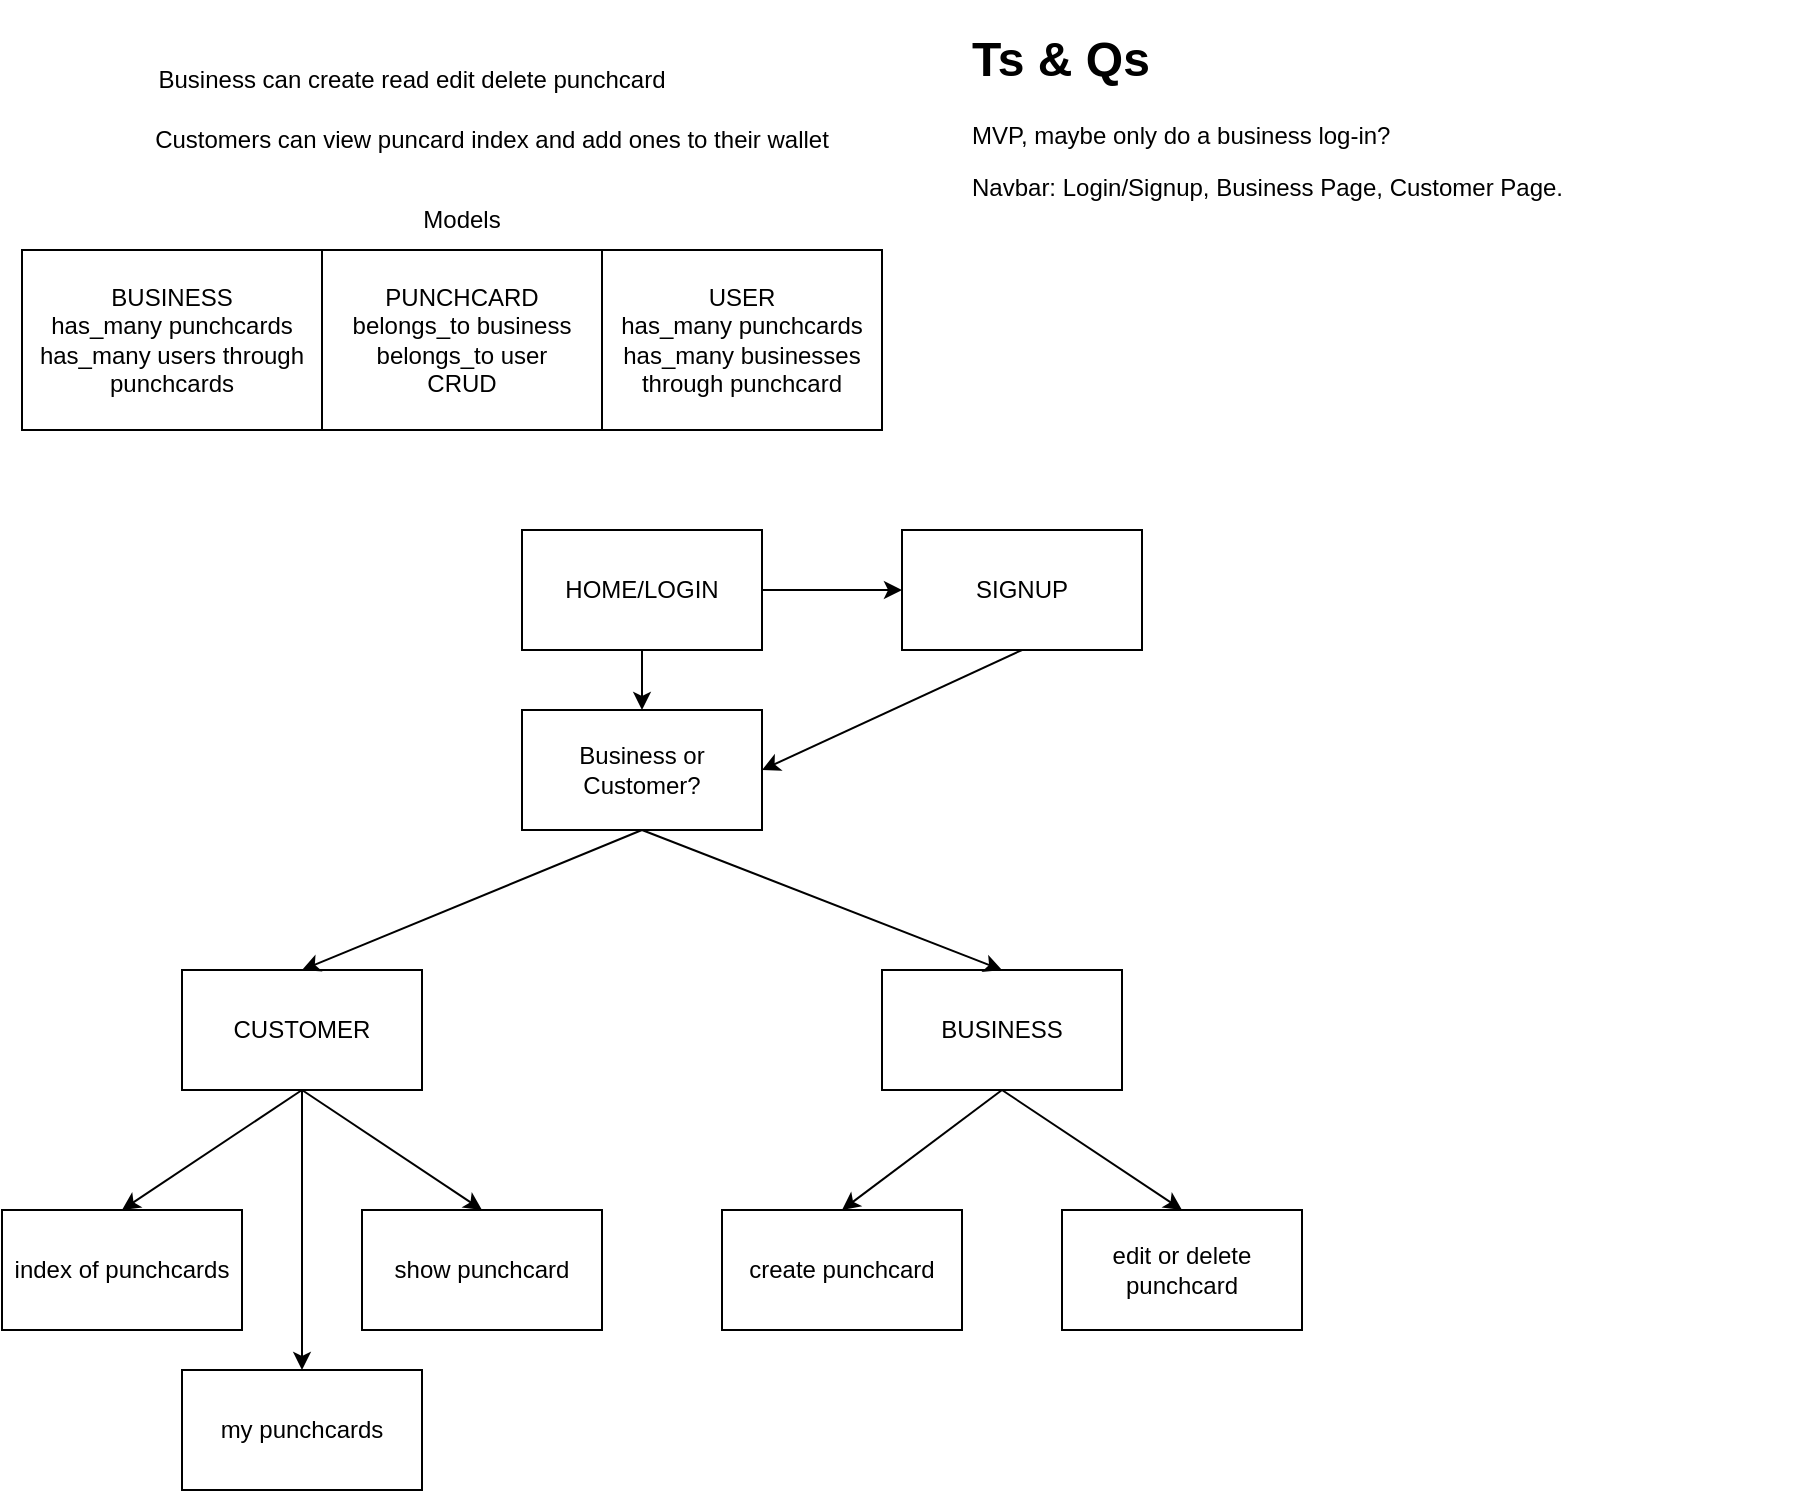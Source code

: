 <mxfile>
    <diagram id="EY0uoxFM9JYzSHPznBX-" name="Page-1">
        <mxGraphModel dx="891" dy="664" grid="1" gridSize="10" guides="1" tooltips="1" connect="1" arrows="1" fold="1" page="1" pageScale="1" pageWidth="850" pageHeight="1100" math="0" shadow="0">
            <root>
                <mxCell id="0"/>
                <mxCell id="1" parent="0"/>
                <mxCell id="2" value="PUNCHCARD&lt;br&gt;belongs_to business&lt;br&gt;belongs_to user&lt;br&gt;CRUD" style="rounded=0;whiteSpace=wrap;html=1;" vertex="1" parent="1">
                    <mxGeometry x="230" y="130" width="140" height="90" as="geometry"/>
                </mxCell>
                <mxCell id="3" value="USER&lt;br&gt;has_many punchcards&lt;br&gt;has_many businesses through punchcard" style="rounded=0;whiteSpace=wrap;html=1;" vertex="1" parent="1">
                    <mxGeometry x="370" y="130" width="140" height="90" as="geometry"/>
                </mxCell>
                <mxCell id="4" value="BUSINESS&lt;br&gt;has_many punchcards&lt;br&gt;has_many users through punchcards" style="rounded=0;whiteSpace=wrap;html=1;" vertex="1" parent="1">
                    <mxGeometry x="80" y="130" width="150" height="90" as="geometry"/>
                </mxCell>
                <mxCell id="5" value="Business can create read edit delete punchcard" style="text;html=1;strokeColor=none;fillColor=none;align=center;verticalAlign=middle;whiteSpace=wrap;rounded=0;" vertex="1" parent="1">
                    <mxGeometry x="140" y="30" width="270" height="30" as="geometry"/>
                </mxCell>
                <mxCell id="6" value="Customers can view puncard index and add ones to their wallet" style="text;html=1;strokeColor=none;fillColor=none;align=center;verticalAlign=middle;whiteSpace=wrap;rounded=0;" vertex="1" parent="1">
                    <mxGeometry x="110" y="60" width="410" height="30" as="geometry"/>
                </mxCell>
                <mxCell id="7" value="HOME/LOGIN" style="rounded=0;whiteSpace=wrap;html=1;" vertex="1" parent="1">
                    <mxGeometry x="330" y="270" width="120" height="60" as="geometry"/>
                </mxCell>
                <mxCell id="8" value="Business or Customer?" style="rounded=0;whiteSpace=wrap;html=1;" vertex="1" parent="1">
                    <mxGeometry x="330" y="360" width="120" height="60" as="geometry"/>
                </mxCell>
                <mxCell id="9" value="" style="endArrow=classic;html=1;entryX=0.5;entryY=0;entryDx=0;entryDy=0;exitX=0.5;exitY=1;exitDx=0;exitDy=0;" edge="1" parent="1" source="7" target="8">
                    <mxGeometry width="50" height="50" relative="1" as="geometry">
                        <mxPoint x="350" y="400" as="sourcePoint"/>
                        <mxPoint x="420" y="400" as="targetPoint"/>
                    </mxGeometry>
                </mxCell>
                <mxCell id="10" value="CUSTOMER" style="rounded=0;whiteSpace=wrap;html=1;" vertex="1" parent="1">
                    <mxGeometry x="160" y="490" width="120" height="60" as="geometry"/>
                </mxCell>
                <mxCell id="11" value="BUSINESS" style="rounded=0;whiteSpace=wrap;html=1;" vertex="1" parent="1">
                    <mxGeometry x="510" y="490" width="120" height="60" as="geometry"/>
                </mxCell>
                <mxCell id="13" value="" style="endArrow=classic;html=1;entryX=0.5;entryY=0;entryDx=0;entryDy=0;exitX=0.5;exitY=1;exitDx=0;exitDy=0;" edge="1" parent="1" source="8" target="10">
                    <mxGeometry width="50" height="50" relative="1" as="geometry">
                        <mxPoint x="410" y="350" as="sourcePoint"/>
                        <mxPoint x="460" y="300" as="targetPoint"/>
                    </mxGeometry>
                </mxCell>
                <mxCell id="14" value="" style="endArrow=classic;html=1;entryX=0.5;entryY=0;entryDx=0;entryDy=0;exitX=0.5;exitY=1;exitDx=0;exitDy=0;" edge="1" parent="1" source="8" target="11">
                    <mxGeometry width="50" height="50" relative="1" as="geometry">
                        <mxPoint x="410" y="350" as="sourcePoint"/>
                        <mxPoint x="460" y="300" as="targetPoint"/>
                    </mxGeometry>
                </mxCell>
                <mxCell id="15" value="index of punchcards" style="rounded=0;whiteSpace=wrap;html=1;" vertex="1" parent="1">
                    <mxGeometry x="70" y="610" width="120" height="60" as="geometry"/>
                </mxCell>
                <mxCell id="16" value="Models" style="text;html=1;strokeColor=none;fillColor=none;align=center;verticalAlign=middle;whiteSpace=wrap;rounded=0;" vertex="1" parent="1">
                    <mxGeometry x="270" y="100" width="60" height="30" as="geometry"/>
                </mxCell>
                <mxCell id="17" value="" style="endArrow=classic;html=1;entryX=0.5;entryY=0;entryDx=0;entryDy=0;exitX=0.5;exitY=1;exitDx=0;exitDy=0;" edge="1" parent="1" source="10" target="15">
                    <mxGeometry width="50" height="50" relative="1" as="geometry">
                        <mxPoint x="370" y="390" as="sourcePoint"/>
                        <mxPoint x="420" y="340" as="targetPoint"/>
                    </mxGeometry>
                </mxCell>
                <mxCell id="18" value="show punchcard" style="rounded=0;whiteSpace=wrap;html=1;" vertex="1" parent="1">
                    <mxGeometry x="250" y="610" width="120" height="60" as="geometry"/>
                </mxCell>
                <mxCell id="19" value="" style="endArrow=classic;html=1;entryX=0.5;entryY=0;entryDx=0;entryDy=0;exitX=0.5;exitY=1;exitDx=0;exitDy=0;" edge="1" parent="1" source="10" target="18">
                    <mxGeometry width="50" height="50" relative="1" as="geometry">
                        <mxPoint x="170" y="420" as="sourcePoint"/>
                        <mxPoint x="220" y="370" as="targetPoint"/>
                    </mxGeometry>
                </mxCell>
                <mxCell id="21" value="my punchcards" style="rounded=0;whiteSpace=wrap;html=1;" vertex="1" parent="1">
                    <mxGeometry x="160" y="690" width="120" height="60" as="geometry"/>
                </mxCell>
                <mxCell id="22" value="" style="endArrow=classic;html=1;entryX=0.5;entryY=0;entryDx=0;entryDy=0;" edge="1" parent="1" target="21">
                    <mxGeometry width="50" height="50" relative="1" as="geometry">
                        <mxPoint x="220" y="550" as="sourcePoint"/>
                        <mxPoint x="390" y="340" as="targetPoint"/>
                    </mxGeometry>
                </mxCell>
                <mxCell id="23" value="create punchcard" style="rounded=0;whiteSpace=wrap;html=1;" vertex="1" parent="1">
                    <mxGeometry x="430" y="610" width="120" height="60" as="geometry"/>
                </mxCell>
                <mxCell id="24" value="" style="endArrow=classic;html=1;entryX=0.5;entryY=0;entryDx=0;entryDy=0;exitX=0.5;exitY=1;exitDx=0;exitDy=0;" edge="1" parent="1" source="11" target="23">
                    <mxGeometry width="50" height="50" relative="1" as="geometry">
                        <mxPoint x="530" y="470" as="sourcePoint"/>
                        <mxPoint x="580" y="420" as="targetPoint"/>
                    </mxGeometry>
                </mxCell>
                <mxCell id="25" value="edit or delete punchcard" style="rounded=0;whiteSpace=wrap;html=1;" vertex="1" parent="1">
                    <mxGeometry x="600" y="610" width="120" height="60" as="geometry"/>
                </mxCell>
                <mxCell id="26" value="" style="endArrow=classic;html=1;entryX=0.5;entryY=0;entryDx=0;entryDy=0;exitX=0.5;exitY=1;exitDx=0;exitDy=0;" edge="1" parent="1" source="11" target="25">
                    <mxGeometry width="50" height="50" relative="1" as="geometry">
                        <mxPoint x="530" y="470" as="sourcePoint"/>
                        <mxPoint x="580" y="420" as="targetPoint"/>
                    </mxGeometry>
                </mxCell>
                <mxCell id="27" value="SIGNUP" style="rounded=0;whiteSpace=wrap;html=1;" vertex="1" parent="1">
                    <mxGeometry x="520" y="270" width="120" height="60" as="geometry"/>
                </mxCell>
                <mxCell id="28" value="" style="endArrow=classic;html=1;entryX=0;entryY=0.5;entryDx=0;entryDy=0;exitX=1;exitY=0.5;exitDx=0;exitDy=0;" edge="1" parent="1" source="7" target="27">
                    <mxGeometry width="50" height="50" relative="1" as="geometry">
                        <mxPoint x="390" y="510" as="sourcePoint"/>
                        <mxPoint x="440" y="460" as="targetPoint"/>
                    </mxGeometry>
                </mxCell>
                <mxCell id="29" value="" style="endArrow=classic;html=1;entryX=1;entryY=0.5;entryDx=0;entryDy=0;exitX=0.5;exitY=1;exitDx=0;exitDy=0;" edge="1" parent="1" source="27" target="8">
                    <mxGeometry width="50" height="50" relative="1" as="geometry">
                        <mxPoint x="520" y="390" as="sourcePoint"/>
                        <mxPoint x="570" y="340" as="targetPoint"/>
                    </mxGeometry>
                </mxCell>
                <mxCell id="30" value="&lt;h1&gt;Ts &amp;amp; Qs&lt;/h1&gt;&lt;p&gt;MVP, maybe only do a business log-in?&lt;/p&gt;&lt;p&gt;Navbar: Login/Signup,&amp;nbsp;&lt;span style=&quot;background-color: initial;&quot;&gt;Business Page, Customer Page.&lt;/span&gt;&lt;/p&gt;" style="text;html=1;strokeColor=none;fillColor=none;spacing=5;spacingTop=-20;whiteSpace=wrap;overflow=hidden;rounded=0;" vertex="1" parent="1">
                    <mxGeometry x="550" y="15" width="420" height="225" as="geometry"/>
                </mxCell>
            </root>
        </mxGraphModel>
    </diagram>
</mxfile>